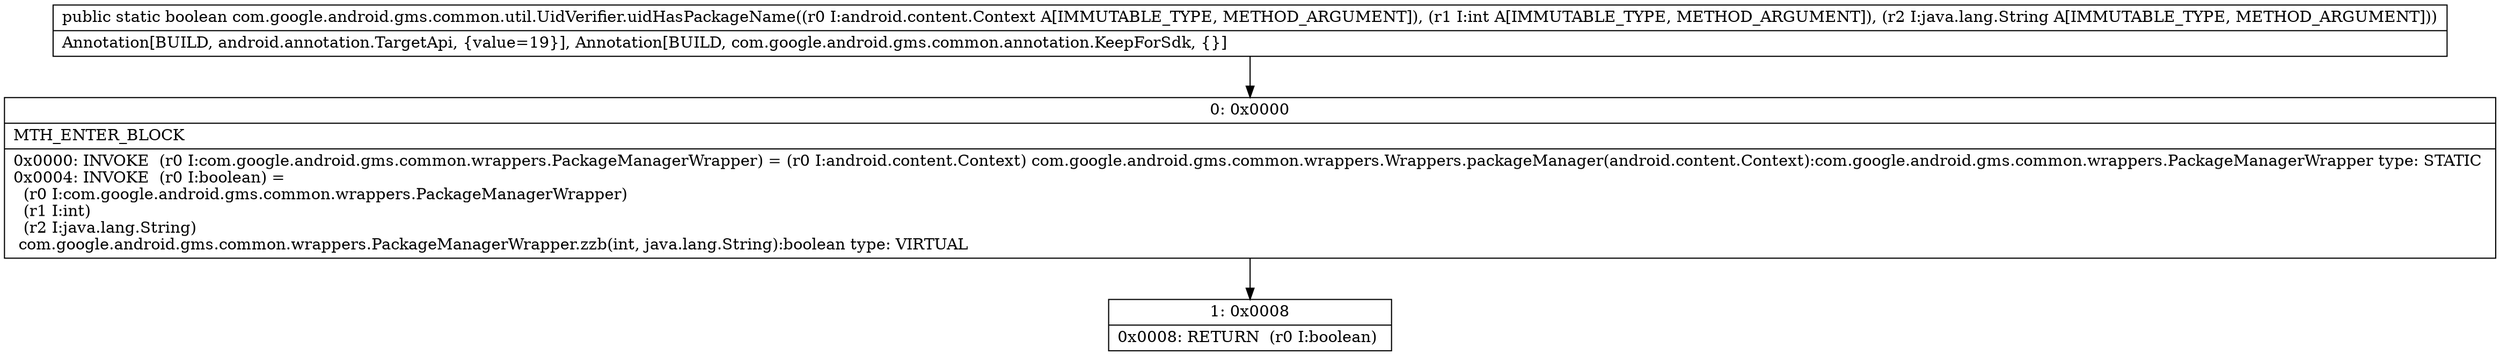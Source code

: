 digraph "CFG forcom.google.android.gms.common.util.UidVerifier.uidHasPackageName(Landroid\/content\/Context;ILjava\/lang\/String;)Z" {
Node_0 [shape=record,label="{0\:\ 0x0000|MTH_ENTER_BLOCK\l|0x0000: INVOKE  (r0 I:com.google.android.gms.common.wrappers.PackageManagerWrapper) = (r0 I:android.content.Context) com.google.android.gms.common.wrappers.Wrappers.packageManager(android.content.Context):com.google.android.gms.common.wrappers.PackageManagerWrapper type: STATIC \l0x0004: INVOKE  (r0 I:boolean) = \l  (r0 I:com.google.android.gms.common.wrappers.PackageManagerWrapper)\l  (r1 I:int)\l  (r2 I:java.lang.String)\l com.google.android.gms.common.wrappers.PackageManagerWrapper.zzb(int, java.lang.String):boolean type: VIRTUAL \l}"];
Node_1 [shape=record,label="{1\:\ 0x0008|0x0008: RETURN  (r0 I:boolean) \l}"];
MethodNode[shape=record,label="{public static boolean com.google.android.gms.common.util.UidVerifier.uidHasPackageName((r0 I:android.content.Context A[IMMUTABLE_TYPE, METHOD_ARGUMENT]), (r1 I:int A[IMMUTABLE_TYPE, METHOD_ARGUMENT]), (r2 I:java.lang.String A[IMMUTABLE_TYPE, METHOD_ARGUMENT]))  | Annotation[BUILD, android.annotation.TargetApi, \{value=19\}], Annotation[BUILD, com.google.android.gms.common.annotation.KeepForSdk, \{\}]\l}"];
MethodNode -> Node_0;
Node_0 -> Node_1;
}

